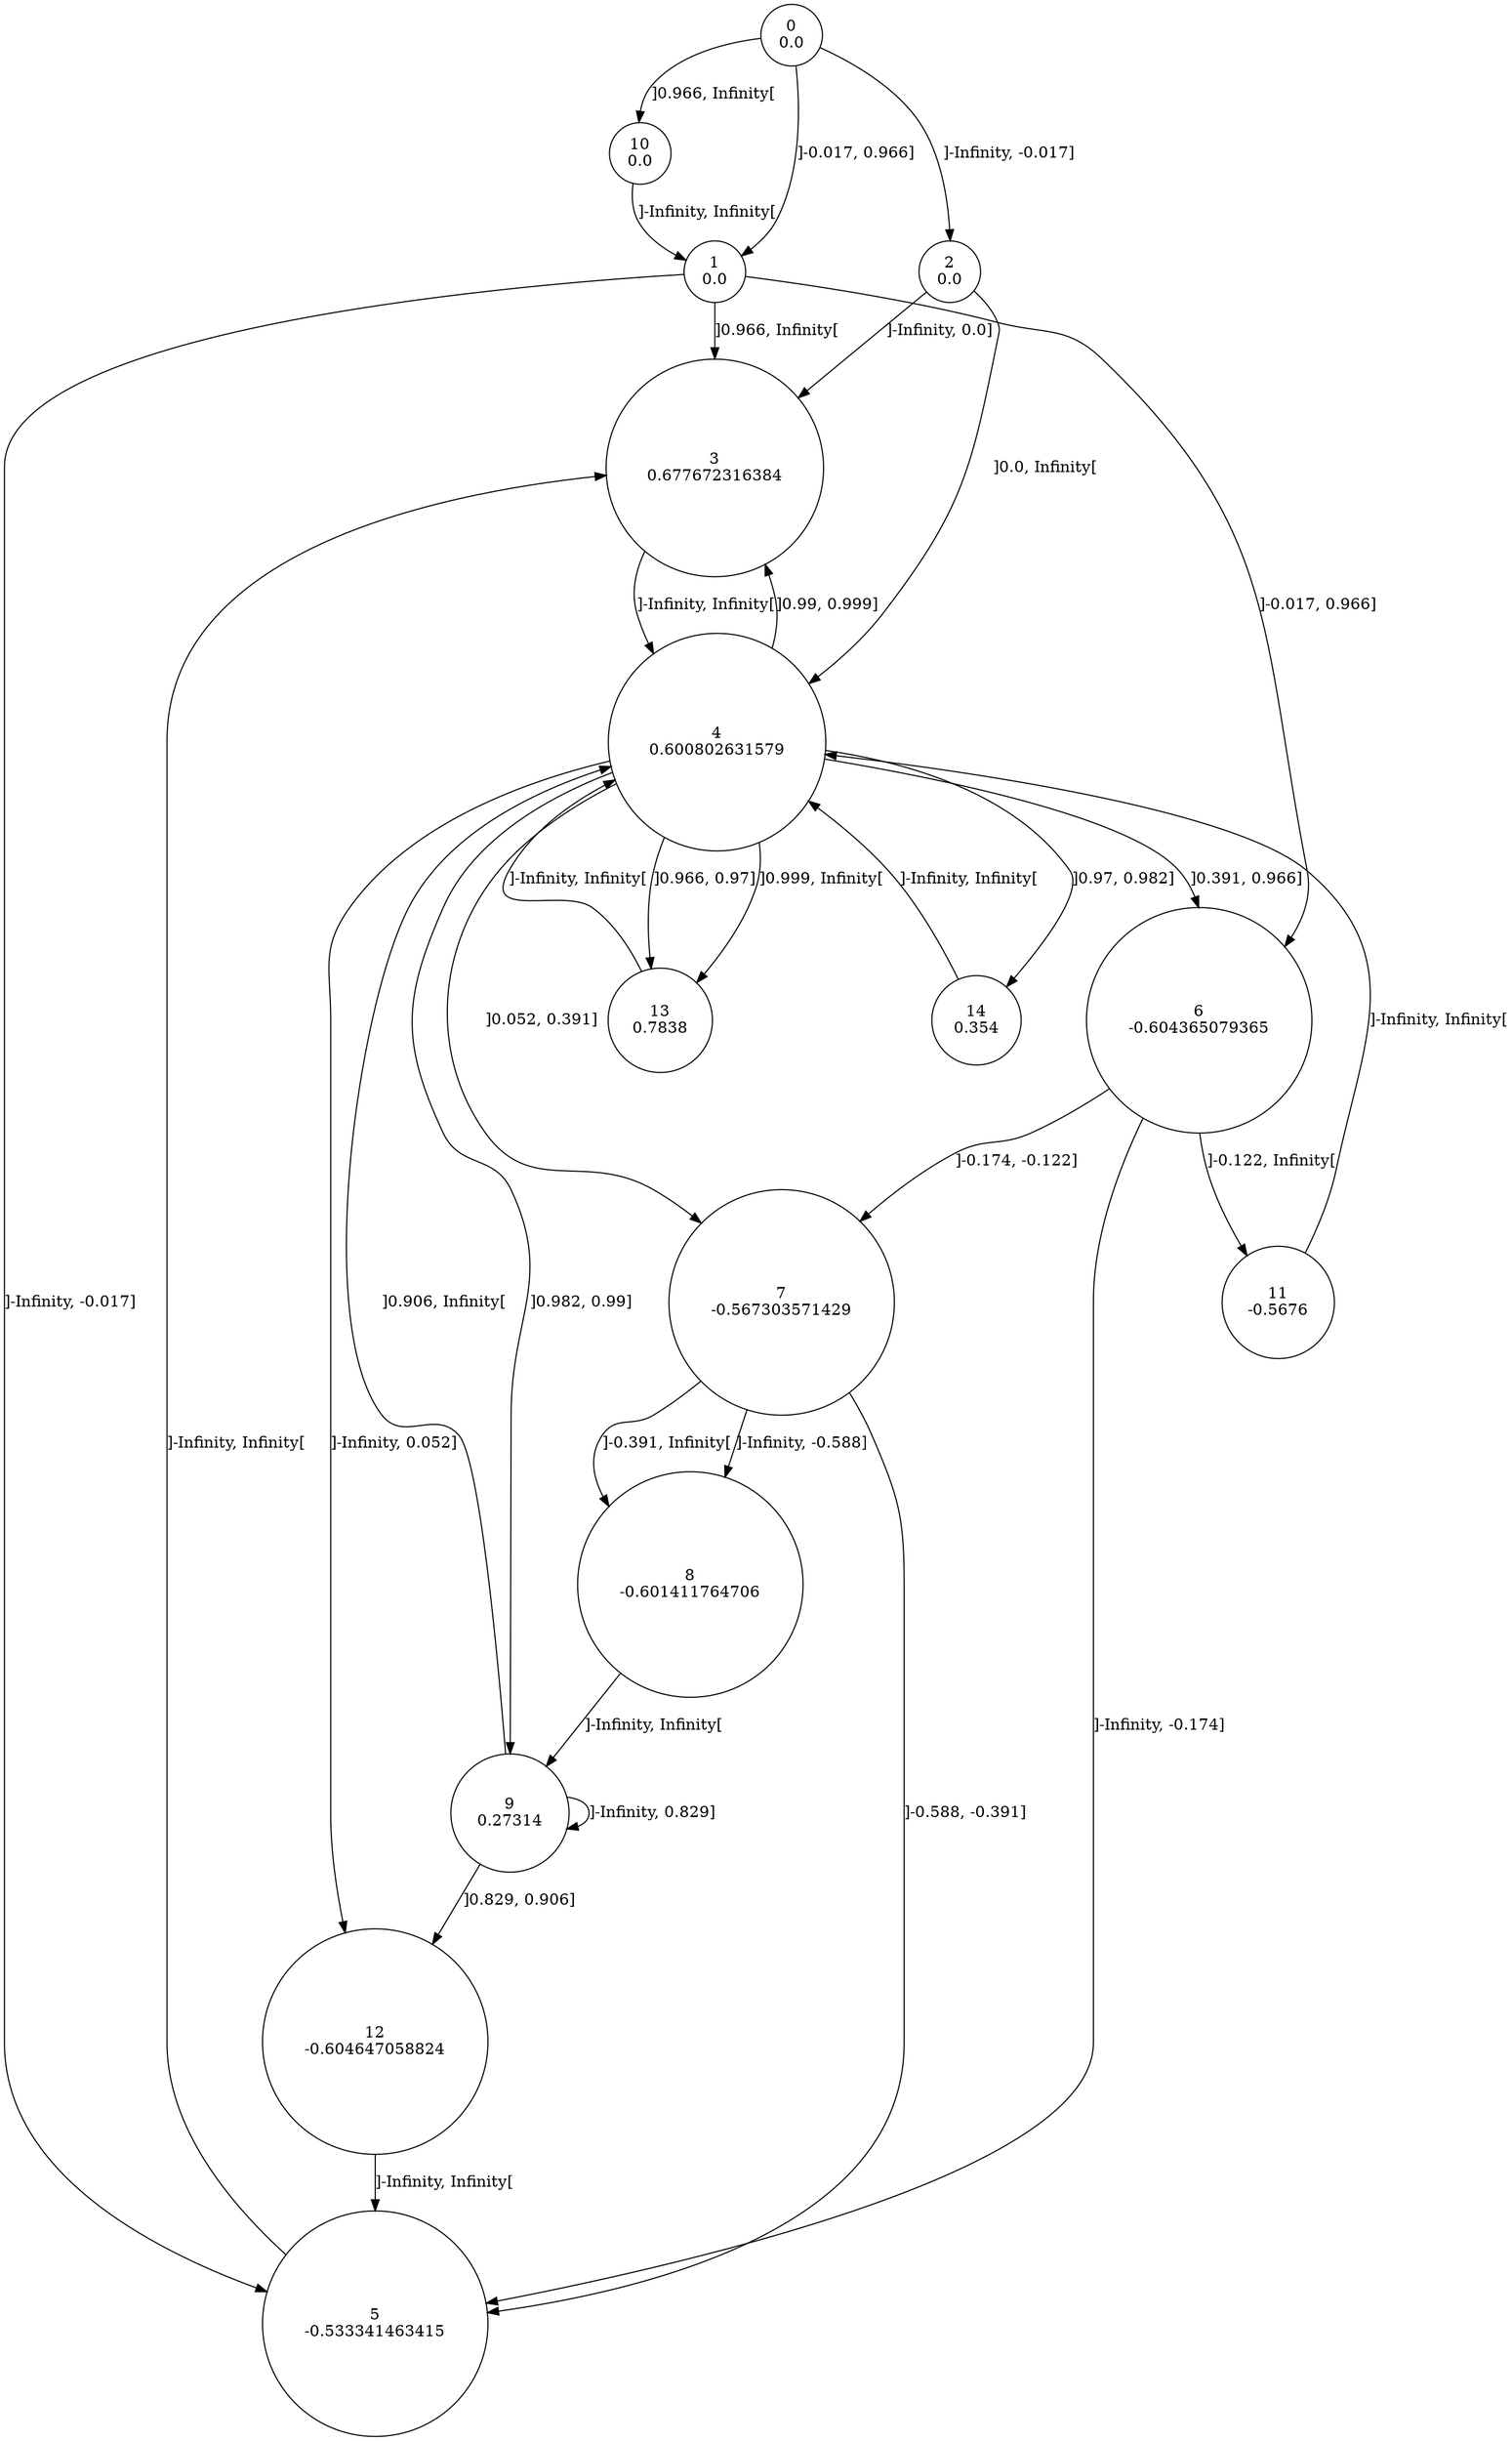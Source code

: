 digraph a {
0 [shape=circle, label="0\n0.0"];
	0 -> 2 [label="]-Infinity, -0.017]"];
	0 -> 1 [label="]-0.017, 0.966]"];
	0 -> 10 [label="]0.966, Infinity["];
1 [shape=circle, label="1\n0.0"];
	1 -> 5 [label="]-Infinity, -0.017]"];
	1 -> 6 [label="]-0.017, 0.966]"];
	1 -> 3 [label="]0.966, Infinity["];
2 [shape=circle, label="2\n0.0"];
	2 -> 3 [label="]-Infinity, 0.0]"];
	2 -> 4 [label="]0.0, Infinity["];
3 [shape=circle, label="3\n0.677672316384"];
	3 -> 4 [label="]-Infinity, Infinity["];
4 [shape=circle, label="4\n0.600802631579"];
	4 -> 12 [label="]-Infinity, 0.052]"];
	4 -> 7 [label="]0.052, 0.391]"];
	4 -> 6 [label="]0.391, 0.966]"];
	4 -> 13 [label="]0.966, 0.97]"];
	4 -> 14 [label="]0.97, 0.982]"];
	4 -> 9 [label="]0.982, 0.99]"];
	4 -> 3 [label="]0.99, 0.999]"];
	4 -> 13 [label="]0.999, Infinity["];
5 [shape=circle, label="5\n-0.533341463415"];
	5 -> 3 [label="]-Infinity, Infinity["];
6 [shape=circle, label="6\n-0.604365079365"];
	6 -> 5 [label="]-Infinity, -0.174]"];
	6 -> 7 [label="]-0.174, -0.122]"];
	6 -> 11 [label="]-0.122, Infinity["];
7 [shape=circle, label="7\n-0.567303571429"];
	7 -> 8 [label="]-Infinity, -0.588]"];
	7 -> 5 [label="]-0.588, -0.391]"];
	7 -> 8 [label="]-0.391, Infinity["];
8 [shape=circle, label="8\n-0.601411764706"];
	8 -> 9 [label="]-Infinity, Infinity["];
9 [shape=circle, label="9\n0.27314"];
	9 -> 9 [label="]-Infinity, 0.829]"];
	9 -> 12 [label="]0.829, 0.906]"];
	9 -> 4 [label="]0.906, Infinity["];
10 [shape=circle, label="10\n0.0"];
	10 -> 1 [label="]-Infinity, Infinity["];
11 [shape=circle, label="11\n-0.5676"];
	11 -> 4 [label="]-Infinity, Infinity["];
12 [shape=circle, label="12\n-0.604647058824"];
	12 -> 5 [label="]-Infinity, Infinity["];
13 [shape=circle, label="13\n0.7838"];
	13 -> 4 [label="]-Infinity, Infinity["];
14 [shape=circle, label="14\n0.354"];
	14 -> 4 [label="]-Infinity, Infinity["];
}